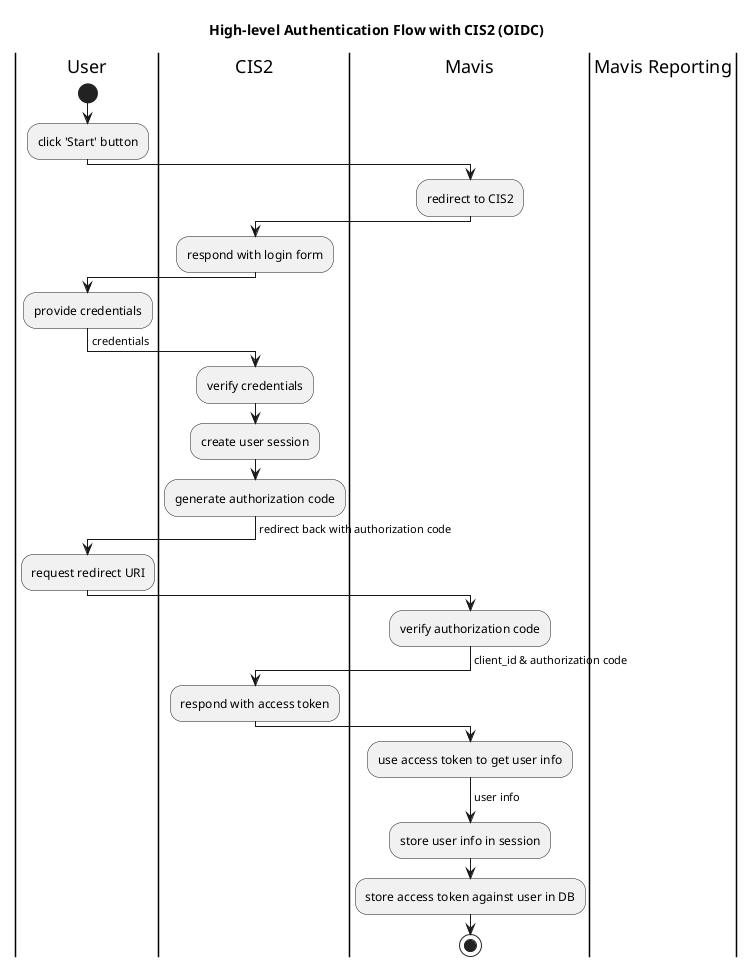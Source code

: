 @startuml
title "High-level Authentication Flow with CIS2 (OIDC)" 
|User|
|CIS2|
|Mavis|
|Mavis Reporting|
|User|
start
:click 'Start' button;
|Mavis|
:redirect to CIS2;
|CIS2|
:respond with login form;
|User|
:provide credentials;
->credentials;
|CIS2|
:verify credentials;
:create user session;
:generate authorization code;
->redirect back with authorization code;
|User|
:request redirect URI;
|Mavis|
:verify authorization code;
->client_id & authorization code;
|CIS2|
:respond with access token;
|Mavis|
:use access token to get user info;
|CIS2|
->user info;
|Mavis|
:store user info in session;
:store access token against user in DB;
stop
@enduml